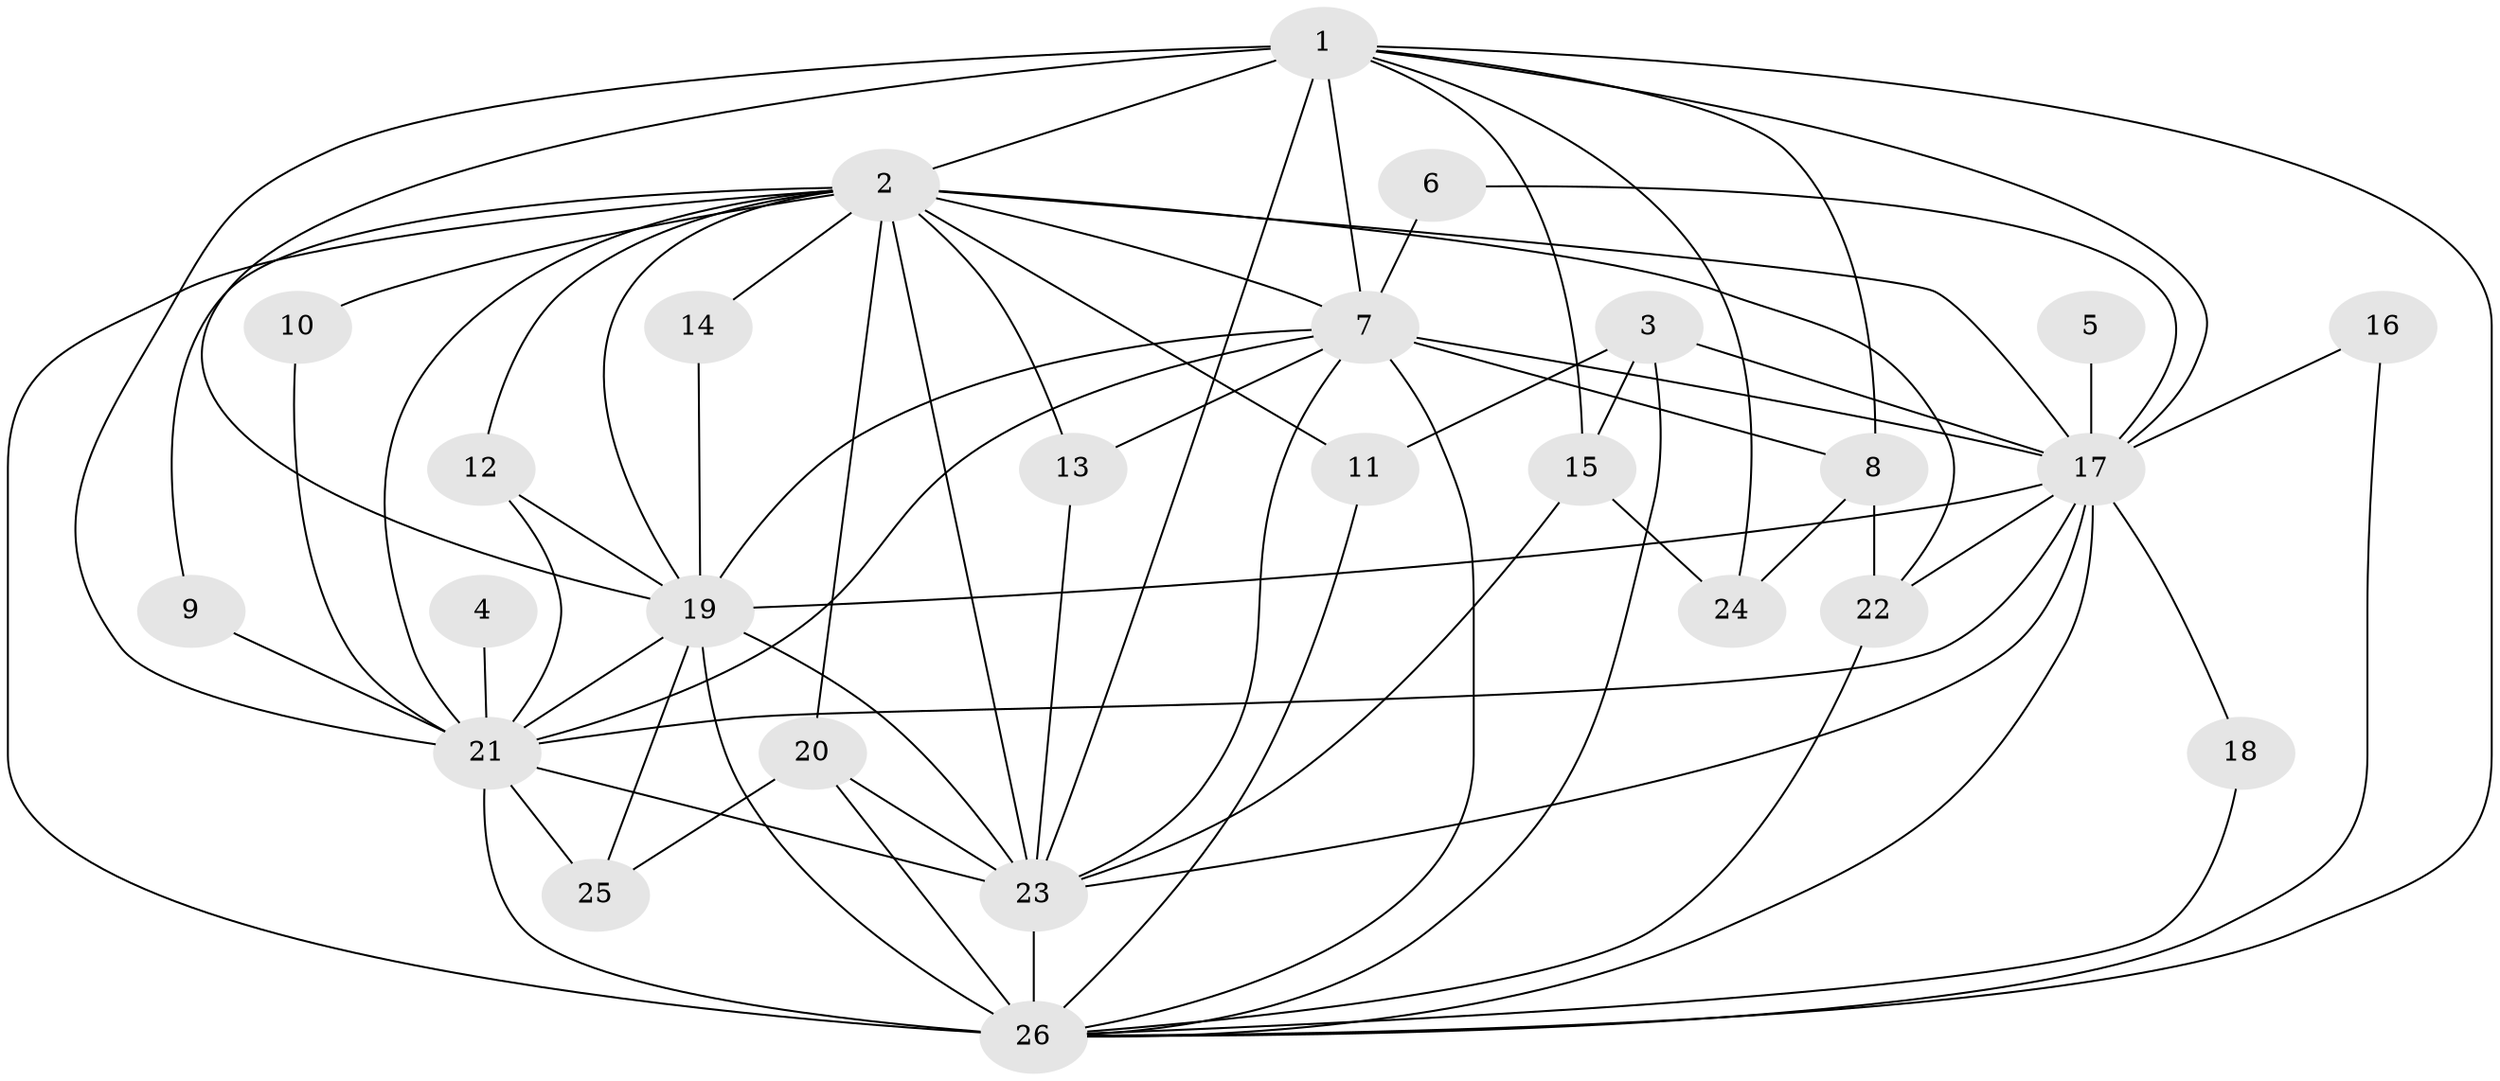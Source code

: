 // original degree distribution, {18: 0.038461538461538464, 14: 0.038461538461538464, 15: 0.057692307692307696, 13: 0.038461538461538464, 19: 0.019230769230769232, 4: 0.07692307692307693, 2: 0.5384615384615384, 3: 0.17307692307692307, 5: 0.019230769230769232}
// Generated by graph-tools (version 1.1) at 2025/01/03/09/25 03:01:14]
// undirected, 26 vertices, 71 edges
graph export_dot {
graph [start="1"]
  node [color=gray90,style=filled];
  1;
  2;
  3;
  4;
  5;
  6;
  7;
  8;
  9;
  10;
  11;
  12;
  13;
  14;
  15;
  16;
  17;
  18;
  19;
  20;
  21;
  22;
  23;
  24;
  25;
  26;
  1 -- 2 [weight=2.0];
  1 -- 7 [weight=1.0];
  1 -- 8 [weight=1.0];
  1 -- 15 [weight=1.0];
  1 -- 17 [weight=1.0];
  1 -- 19 [weight=1.0];
  1 -- 21 [weight=1.0];
  1 -- 23 [weight=2.0];
  1 -- 24 [weight=1.0];
  1 -- 26 [weight=2.0];
  2 -- 7 [weight=3.0];
  2 -- 9 [weight=1.0];
  2 -- 10 [weight=2.0];
  2 -- 11 [weight=1.0];
  2 -- 12 [weight=1.0];
  2 -- 13 [weight=2.0];
  2 -- 14 [weight=2.0];
  2 -- 17 [weight=3.0];
  2 -- 19 [weight=2.0];
  2 -- 20 [weight=1.0];
  2 -- 21 [weight=2.0];
  2 -- 22 [weight=2.0];
  2 -- 23 [weight=2.0];
  2 -- 26 [weight=4.0];
  3 -- 11 [weight=1.0];
  3 -- 15 [weight=1.0];
  3 -- 17 [weight=1.0];
  3 -- 26 [weight=1.0];
  4 -- 21 [weight=1.0];
  5 -- 17 [weight=1.0];
  6 -- 7 [weight=1.0];
  6 -- 17 [weight=1.0];
  7 -- 8 [weight=1.0];
  7 -- 13 [weight=1.0];
  7 -- 17 [weight=1.0];
  7 -- 19 [weight=2.0];
  7 -- 21 [weight=1.0];
  7 -- 23 [weight=1.0];
  7 -- 26 [weight=2.0];
  8 -- 22 [weight=1.0];
  8 -- 24 [weight=1.0];
  9 -- 21 [weight=2.0];
  10 -- 21 [weight=1.0];
  11 -- 26 [weight=1.0];
  12 -- 19 [weight=1.0];
  12 -- 21 [weight=1.0];
  13 -- 23 [weight=1.0];
  14 -- 19 [weight=1.0];
  15 -- 23 [weight=1.0];
  15 -- 24 [weight=1.0];
  16 -- 17 [weight=1.0];
  16 -- 26 [weight=1.0];
  17 -- 18 [weight=1.0];
  17 -- 19 [weight=1.0];
  17 -- 21 [weight=1.0];
  17 -- 22 [weight=1.0];
  17 -- 23 [weight=1.0];
  17 -- 26 [weight=3.0];
  18 -- 26 [weight=1.0];
  19 -- 21 [weight=1.0];
  19 -- 23 [weight=2.0];
  19 -- 25 [weight=1.0];
  19 -- 26 [weight=3.0];
  20 -- 23 [weight=1.0];
  20 -- 25 [weight=1.0];
  20 -- 26 [weight=1.0];
  21 -- 23 [weight=1.0];
  21 -- 25 [weight=1.0];
  21 -- 26 [weight=4.0];
  22 -- 26 [weight=1.0];
  23 -- 26 [weight=2.0];
}
